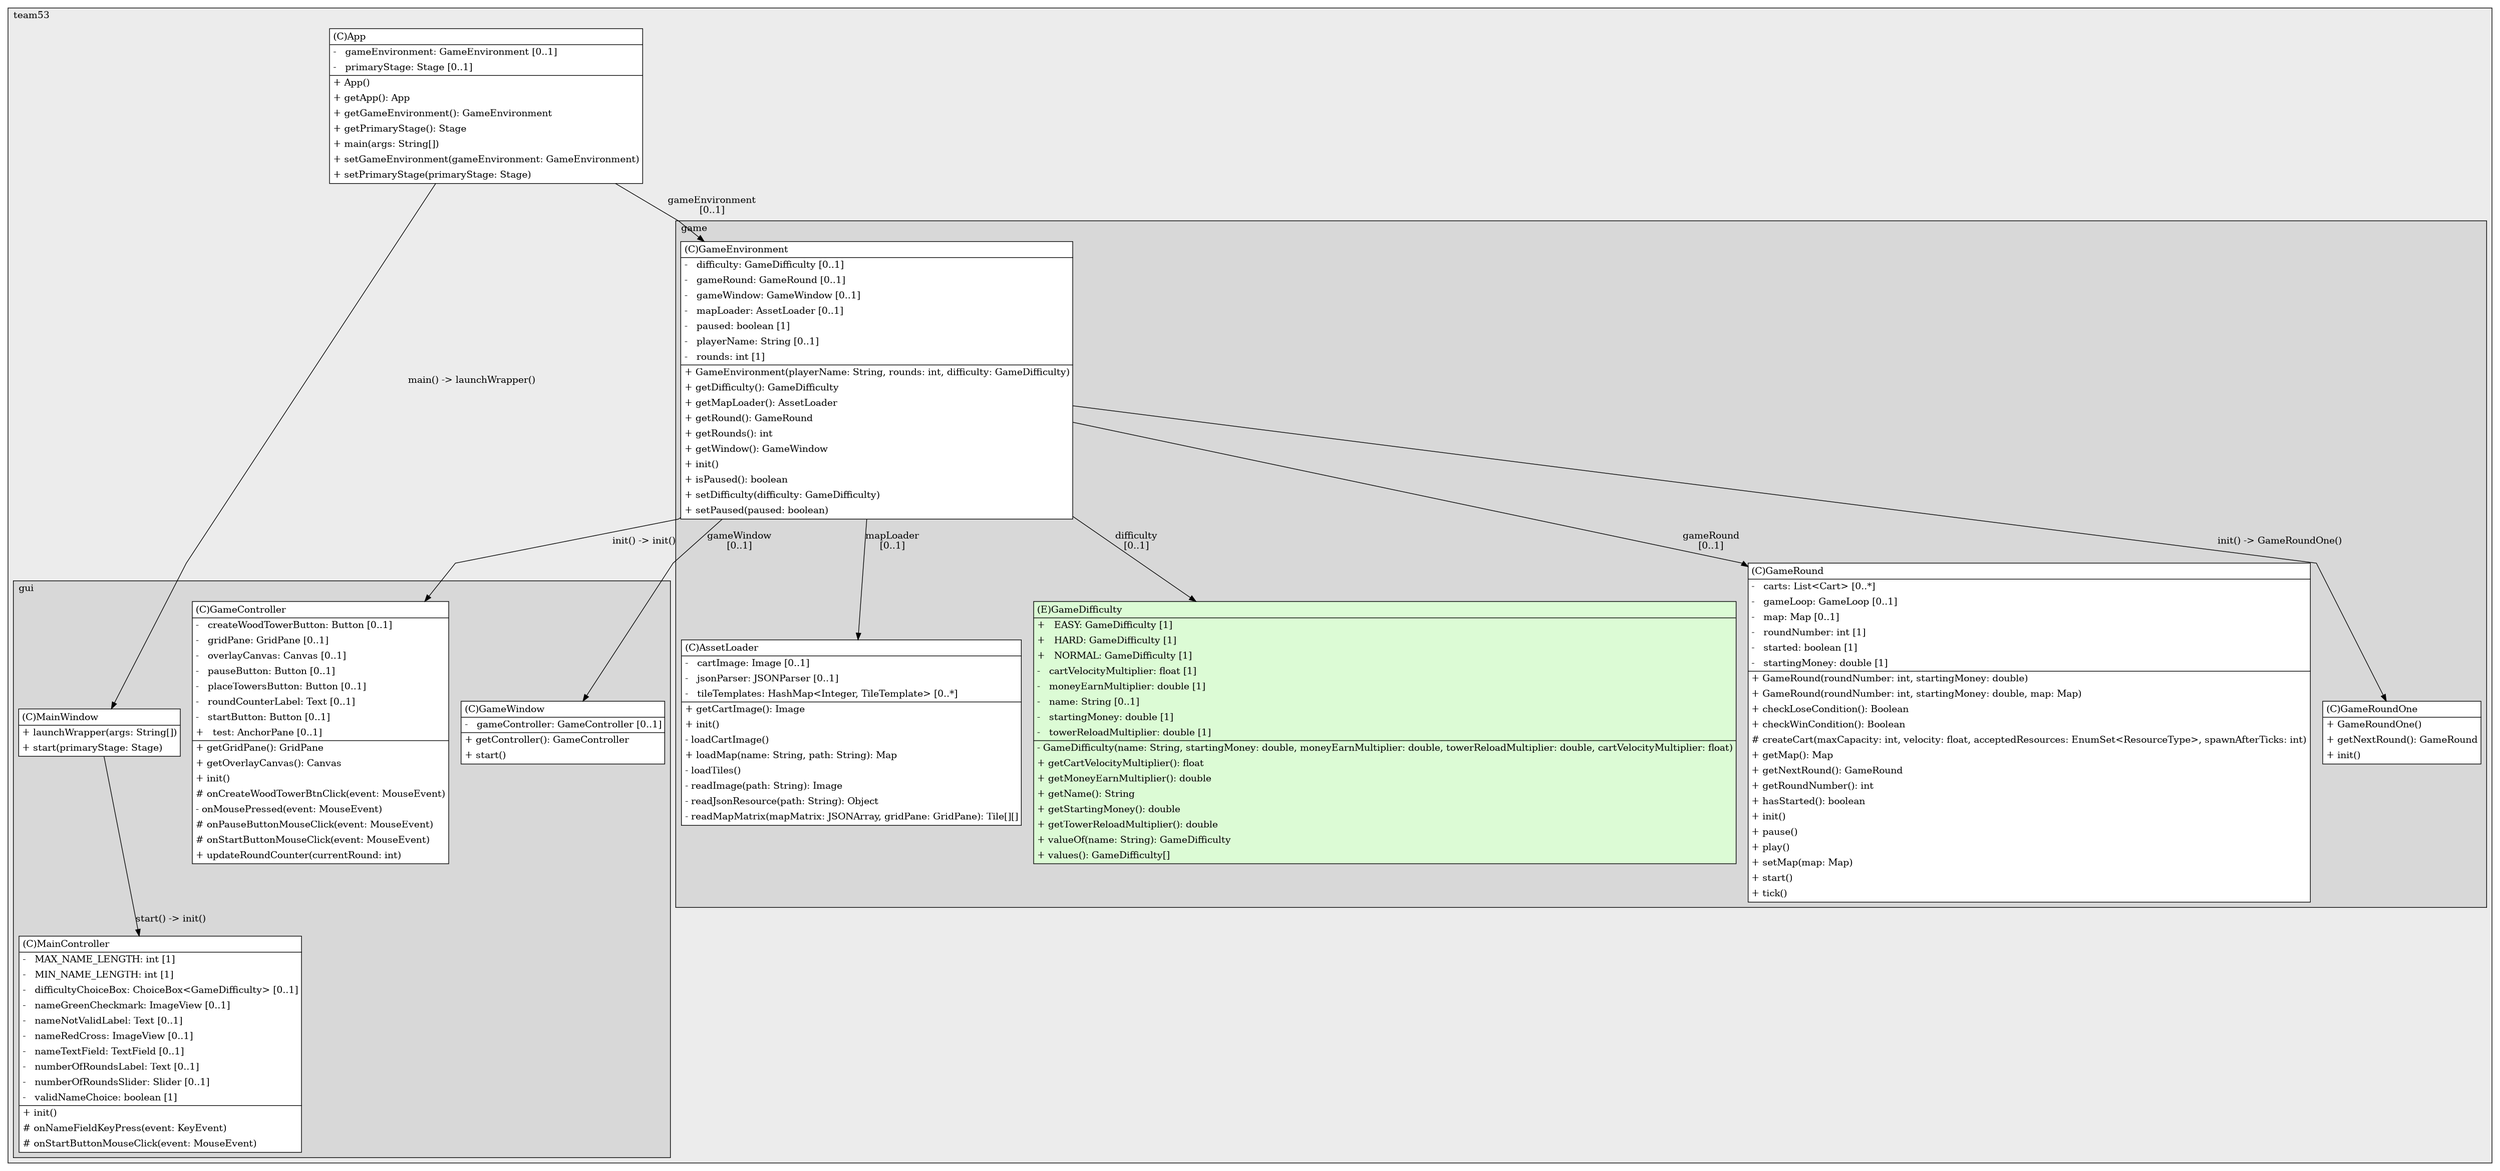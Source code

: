 @startuml

/' diagram meta data start
config=StructureConfiguration;
{
  "projectClassification": {
    "searchMode": "OpenProject", // OpenProject, AllProjects
    "includedProjects": "",
    "pathEndKeywords": "*.impl",
    "isClientPath": "",
    "isClientName": "",
    "isTestPath": "",
    "isTestName": "",
    "isMappingPath": "",
    "isMappingName": "",
    "isDataAccessPath": "",
    "isDataAccessName": "",
    "isDataStructurePath": "",
    "isDataStructureName": "",
    "isInterfaceStructuresPath": "",
    "isInterfaceStructuresName": "",
    "isEntryPointPath": "",
    "isEntryPointName": "",
    "treatFinalFieldsAsMandatory": false
  },
  "graphRestriction": {
    "classPackageExcludeFilter": "",
    "classPackageIncludeFilter": "",
    "classNameExcludeFilter": "",
    "classNameIncludeFilter": "",
    "methodNameExcludeFilter": "",
    "methodNameIncludeFilter": "",
    "removeByInheritance": "", // inheritance/annotation based filtering is done in a second step
    "removeByAnnotation": "",
    "removeByClassPackage": "", // cleanup the graph after inheritance/annotation based filtering is done
    "removeByClassName": "",
    "cutMappings": false,
    "cutEnum": false,
    "cutTests": false,
    "cutClient": false,
    "cutDataAccess": false,
    "cutInterfaceStructures": false,
    "cutDataStructures": false,
    "cutGetterAndSetter": false,
    "cutConstructors": false
  },
  "graphTraversal": {
    "forwardDepth": 3,
    "backwardDepth": 3,
    "classPackageExcludeFilter": "",
    "classPackageIncludeFilter": "",
    "classNameExcludeFilter": "",
    "classNameIncludeFilter": "",
    "methodNameExcludeFilter": "",
    "methodNameIncludeFilter": "",
    "hideMappings": false,
    "hideDataStructures": false,
    "hidePrivateMethods": true,
    "hideInterfaceCalls": true, // indirection: implementation -> interface (is hidden) -> implementation
    "onlyShowApplicationEntryPoints": false, // root node is included
    "useMethodCallsForStructureDiagram": "ForwardOnly" // ForwardOnly, BothDirections, No
  },
  "details": {
    "aggregation": "GroupByClass", // ByClass, GroupByClass, None
    "showClassGenericTypes": true,
    "showMethods": true,
    "showMethodParameterNames": true,
    "showMethodParameterTypes": true,
    "showMethodReturnType": true,
    "showPackageLevels": 2,
    "showDetailedClassStructure": true
  },
  "rootClass": "seng201.team53.App",
  "extensionCallbackMethod": "" // qualified.class.name#methodName - signature: public static String method(String)
}
diagram meta data end '/



digraph g {
    rankdir="TB"
    splines=polyline
    

'nodes 
subgraph cluster_877713989 { 
   	label=team53
	labeljust=l
	fillcolor="#ececec"
	style=filled
   
   App2030069793[
	label=<<TABLE BORDER="1" CELLBORDER="0" CELLPADDING="4" CELLSPACING="0">
<TR><TD ALIGN="LEFT" >(C)App</TD></TR>
<HR/>
<TR><TD ALIGN="LEFT" >-   gameEnvironment: GameEnvironment [0..1]</TD></TR>
<TR><TD ALIGN="LEFT" >-   primaryStage: Stage [0..1]</TD></TR>
<HR/>
<TR><TD ALIGN="LEFT" >+ App()</TD></TR>
<TR><TD ALIGN="LEFT" >+ getApp(): App</TD></TR>
<TR><TD ALIGN="LEFT" >+ getGameEnvironment(): GameEnvironment</TD></TR>
<TR><TD ALIGN="LEFT" >+ getPrimaryStage(): Stage</TD></TR>
<TR><TD ALIGN="LEFT" >+ main(args: String[])</TD></TR>
<TR><TD ALIGN="LEFT" >+ setGameEnvironment(gameEnvironment: GameEnvironment)</TD></TR>
<TR><TD ALIGN="LEFT" >+ setPrimaryStage(primaryStage: Stage)</TD></TR>
</TABLE>>
	style=filled
	margin=0
	shape=plaintext
	fillcolor="#FFFFFF"
];

subgraph cluster_1878411912 { 
   	label=gui
	labeljust=l
	fillcolor="#d8d8d8"
	style=filled
   
   GameController1267471890[
	label=<<TABLE BORDER="1" CELLBORDER="0" CELLPADDING="4" CELLSPACING="0">
<TR><TD ALIGN="LEFT" >(C)GameController</TD></TR>
<HR/>
<TR><TD ALIGN="LEFT" >-   createWoodTowerButton: Button [0..1]</TD></TR>
<TR><TD ALIGN="LEFT" >-   gridPane: GridPane [0..1]</TD></TR>
<TR><TD ALIGN="LEFT" >-   overlayCanvas: Canvas [0..1]</TD></TR>
<TR><TD ALIGN="LEFT" >-   pauseButton: Button [0..1]</TD></TR>
<TR><TD ALIGN="LEFT" >-   placeTowersButton: Button [0..1]</TD></TR>
<TR><TD ALIGN="LEFT" >-   roundCounterLabel: Text [0..1]</TD></TR>
<TR><TD ALIGN="LEFT" >-   startButton: Button [0..1]</TD></TR>
<TR><TD ALIGN="LEFT" >+   test: AnchorPane [0..1]</TD></TR>
<HR/>
<TR><TD ALIGN="LEFT" >+ getGridPane(): GridPane</TD></TR>
<TR><TD ALIGN="LEFT" >+ getOverlayCanvas(): Canvas</TD></TR>
<TR><TD ALIGN="LEFT" >+ init()</TD></TR>
<TR><TD ALIGN="LEFT" ># onCreateWoodTowerBtnClick(event: MouseEvent)</TD></TR>
<TR><TD ALIGN="LEFT" >- onMousePressed(event: MouseEvent)</TD></TR>
<TR><TD ALIGN="LEFT" ># onPauseButtonMouseClick(event: MouseEvent)</TD></TR>
<TR><TD ALIGN="LEFT" ># onStartButtonMouseClick(event: MouseEvent)</TD></TR>
<TR><TD ALIGN="LEFT" >+ updateRoundCounter(currentRound: int)</TD></TR>
</TABLE>>
	style=filled
	margin=0
	shape=plaintext
	fillcolor="#FFFFFF"
];

GameWindow1267471890[
	label=<<TABLE BORDER="1" CELLBORDER="0" CELLPADDING="4" CELLSPACING="0">
<TR><TD ALIGN="LEFT" >(C)GameWindow</TD></TR>
<HR/>
<TR><TD ALIGN="LEFT" >-   gameController: GameController [0..1]</TD></TR>
<HR/>
<TR><TD ALIGN="LEFT" >+ getController(): GameController</TD></TR>
<TR><TD ALIGN="LEFT" >+ start()</TD></TR>
</TABLE>>
	style=filled
	margin=0
	shape=plaintext
	fillcolor="#FFFFFF"
];

MainController1267471890[
	label=<<TABLE BORDER="1" CELLBORDER="0" CELLPADDING="4" CELLSPACING="0">
<TR><TD ALIGN="LEFT" >(C)MainController</TD></TR>
<HR/>
<TR><TD ALIGN="LEFT" >-   MAX_NAME_LENGTH: int [1]</TD></TR>
<TR><TD ALIGN="LEFT" >-   MIN_NAME_LENGTH: int [1]</TD></TR>
<TR><TD ALIGN="LEFT" >-   difficultyChoiceBox: ChoiceBox&lt;GameDifficulty&gt; [0..1]</TD></TR>
<TR><TD ALIGN="LEFT" >-   nameGreenCheckmark: ImageView [0..1]</TD></TR>
<TR><TD ALIGN="LEFT" >-   nameNotValidLabel: Text [0..1]</TD></TR>
<TR><TD ALIGN="LEFT" >-   nameRedCross: ImageView [0..1]</TD></TR>
<TR><TD ALIGN="LEFT" >-   nameTextField: TextField [0..1]</TD></TR>
<TR><TD ALIGN="LEFT" >-   numberOfRoundsLabel: Text [0..1]</TD></TR>
<TR><TD ALIGN="LEFT" >-   numberOfRoundsSlider: Slider [0..1]</TD></TR>
<TR><TD ALIGN="LEFT" >-   validNameChoice: boolean [1]</TD></TR>
<HR/>
<TR><TD ALIGN="LEFT" >+ init()</TD></TR>
<TR><TD ALIGN="LEFT" ># onNameFieldKeyPress(event: KeyEvent)</TD></TR>
<TR><TD ALIGN="LEFT" ># onStartButtonMouseClick(event: MouseEvent)</TD></TR>
</TABLE>>
	style=filled
	margin=0
	shape=plaintext
	fillcolor="#FFFFFF"
];

MainWindow1267471890[
	label=<<TABLE BORDER="1" CELLBORDER="0" CELLPADDING="4" CELLSPACING="0">
<TR><TD ALIGN="LEFT" >(C)MainWindow</TD></TR>
<HR/>
<TR><TD ALIGN="LEFT" >+ launchWrapper(args: String[])</TD></TR>
<TR><TD ALIGN="LEFT" >+ start(primaryStage: Stage)</TD></TR>
</TABLE>>
	style=filled
	margin=0
	shape=plaintext
	fillcolor="#FFFFFF"
];
} 

subgraph cluster_1898791867 { 
   	label=game
	labeljust=l
	fillcolor="#d8d8d8"
	style=filled
   
   AssetLoader892579981[
	label=<<TABLE BORDER="1" CELLBORDER="0" CELLPADDING="4" CELLSPACING="0">
<TR><TD ALIGN="LEFT" >(C)AssetLoader</TD></TR>
<HR/>
<TR><TD ALIGN="LEFT" >-   cartImage: Image [0..1]</TD></TR>
<TR><TD ALIGN="LEFT" >-   jsonParser: JSONParser [0..1]</TD></TR>
<TR><TD ALIGN="LEFT" >-   tileTemplates: HashMap&lt;Integer, TileTemplate&gt; [0..*]</TD></TR>
<HR/>
<TR><TD ALIGN="LEFT" >+ getCartImage(): Image</TD></TR>
<TR><TD ALIGN="LEFT" >+ init()</TD></TR>
<TR><TD ALIGN="LEFT" >- loadCartImage()</TD></TR>
<TR><TD ALIGN="LEFT" >+ loadMap(name: String, path: String): Map</TD></TR>
<TR><TD ALIGN="LEFT" >- loadTiles()</TD></TR>
<TR><TD ALIGN="LEFT" >- readImage(path: String): Image</TD></TR>
<TR><TD ALIGN="LEFT" >- readJsonResource(path: String): Object</TD></TR>
<TR><TD ALIGN="LEFT" >- readMapMatrix(mapMatrix: JSONArray, gridPane: GridPane): Tile[][]</TD></TR>
</TABLE>>
	style=filled
	margin=0
	shape=plaintext
	fillcolor="#FFFFFF"
];

GameDifficulty636941921[
	label=<<TABLE BORDER="1" CELLBORDER="0" CELLPADDING="4" CELLSPACING="0">
<TR><TD ALIGN="LEFT" >(E)GameDifficulty</TD></TR>
<HR/>
<TR><TD ALIGN="LEFT" >+   EASY: GameDifficulty [1]</TD></TR>
<TR><TD ALIGN="LEFT" >+   HARD: GameDifficulty [1]</TD></TR>
<TR><TD ALIGN="LEFT" >+   NORMAL: GameDifficulty [1]</TD></TR>
<TR><TD ALIGN="LEFT" >-   cartVelocityMultiplier: float [1]</TD></TR>
<TR><TD ALIGN="LEFT" >-   moneyEarnMultiplier: double [1]</TD></TR>
<TR><TD ALIGN="LEFT" >-   name: String [0..1]</TD></TR>
<TR><TD ALIGN="LEFT" >-   startingMoney: double [1]</TD></TR>
<TR><TD ALIGN="LEFT" >-   towerReloadMultiplier: double [1]</TD></TR>
<HR/>
<TR><TD ALIGN="LEFT" >- GameDifficulty(name: String, startingMoney: double, moneyEarnMultiplier: double, towerReloadMultiplier: double, cartVelocityMultiplier: float)</TD></TR>
<TR><TD ALIGN="LEFT" >+ getCartVelocityMultiplier(): float</TD></TR>
<TR><TD ALIGN="LEFT" >+ getMoneyEarnMultiplier(): double</TD></TR>
<TR><TD ALIGN="LEFT" >+ getName(): String</TD></TR>
<TR><TD ALIGN="LEFT" >+ getStartingMoney(): double</TD></TR>
<TR><TD ALIGN="LEFT" >+ getTowerReloadMultiplier(): double</TD></TR>
<TR><TD ALIGN="LEFT" >+ valueOf(name: String): GameDifficulty</TD></TR>
<TR><TD ALIGN="LEFT" >+ values(): GameDifficulty[]</TD></TR>
</TABLE>>
	style=filled
	margin=0
	shape=plaintext
	fillcolor="#DCFBD5"
];

GameEnvironment636941921[
	label=<<TABLE BORDER="1" CELLBORDER="0" CELLPADDING="4" CELLSPACING="0">
<TR><TD ALIGN="LEFT" >(C)GameEnvironment</TD></TR>
<HR/>
<TR><TD ALIGN="LEFT" >-   difficulty: GameDifficulty [0..1]</TD></TR>
<TR><TD ALIGN="LEFT" >-   gameRound: GameRound [0..1]</TD></TR>
<TR><TD ALIGN="LEFT" >-   gameWindow: GameWindow [0..1]</TD></TR>
<TR><TD ALIGN="LEFT" >-   mapLoader: AssetLoader [0..1]</TD></TR>
<TR><TD ALIGN="LEFT" >-   paused: boolean [1]</TD></TR>
<TR><TD ALIGN="LEFT" >-   playerName: String [0..1]</TD></TR>
<TR><TD ALIGN="LEFT" >-   rounds: int [1]</TD></TR>
<HR/>
<TR><TD ALIGN="LEFT" >+ GameEnvironment(playerName: String, rounds: int, difficulty: GameDifficulty)</TD></TR>
<TR><TD ALIGN="LEFT" >+ getDifficulty(): GameDifficulty</TD></TR>
<TR><TD ALIGN="LEFT" >+ getMapLoader(): AssetLoader</TD></TR>
<TR><TD ALIGN="LEFT" >+ getRound(): GameRound</TD></TR>
<TR><TD ALIGN="LEFT" >+ getRounds(): int</TD></TR>
<TR><TD ALIGN="LEFT" >+ getWindow(): GameWindow</TD></TR>
<TR><TD ALIGN="LEFT" >+ init()</TD></TR>
<TR><TD ALIGN="LEFT" >+ isPaused(): boolean</TD></TR>
<TR><TD ALIGN="LEFT" >+ setDifficulty(difficulty: GameDifficulty)</TD></TR>
<TR><TD ALIGN="LEFT" >+ setPaused(paused: boolean)</TD></TR>
</TABLE>>
	style=filled
	margin=0
	shape=plaintext
	fillcolor="#FFFFFF"
];

GameRound1219054465[
	label=<<TABLE BORDER="1" CELLBORDER="0" CELLPADDING="4" CELLSPACING="0">
<TR><TD ALIGN="LEFT" >(C)GameRound</TD></TR>
<HR/>
<TR><TD ALIGN="LEFT" >-   carts: List&lt;Cart&gt; [0..*]</TD></TR>
<TR><TD ALIGN="LEFT" >-   gameLoop: GameLoop [0..1]</TD></TR>
<TR><TD ALIGN="LEFT" >-   map: Map [0..1]</TD></TR>
<TR><TD ALIGN="LEFT" >-   roundNumber: int [1]</TD></TR>
<TR><TD ALIGN="LEFT" >-   started: boolean [1]</TD></TR>
<TR><TD ALIGN="LEFT" >-   startingMoney: double [1]</TD></TR>
<HR/>
<TR><TD ALIGN="LEFT" >+ GameRound(roundNumber: int, startingMoney: double)</TD></TR>
<TR><TD ALIGN="LEFT" >+ GameRound(roundNumber: int, startingMoney: double, map: Map)</TD></TR>
<TR><TD ALIGN="LEFT" >+ checkLoseCondition(): Boolean</TD></TR>
<TR><TD ALIGN="LEFT" >+ checkWinCondition(): Boolean</TD></TR>
<TR><TD ALIGN="LEFT" ># createCart(maxCapacity: int, velocity: float, acceptedResources: EnumSet&lt;ResourceType&gt;, spawnAfterTicks: int)</TD></TR>
<TR><TD ALIGN="LEFT" >+ getMap(): Map</TD></TR>
<TR><TD ALIGN="LEFT" >+ getNextRound(): GameRound</TD></TR>
<TR><TD ALIGN="LEFT" >+ getRoundNumber(): int</TD></TR>
<TR><TD ALIGN="LEFT" >+ hasStarted(): boolean</TD></TR>
<TR><TD ALIGN="LEFT" >+ init()</TD></TR>
<TR><TD ALIGN="LEFT" >+ pause()</TD></TR>
<TR><TD ALIGN="LEFT" >+ play()</TD></TR>
<TR><TD ALIGN="LEFT" >+ setMap(map: Map)</TD></TR>
<TR><TD ALIGN="LEFT" >+ start()</TD></TR>
<TR><TD ALIGN="LEFT" >+ tick()</TD></TR>
</TABLE>>
	style=filled
	margin=0
	shape=plaintext
	fillcolor="#FFFFFF"
];

GameRoundOne1219054465[
	label=<<TABLE BORDER="1" CELLBORDER="0" CELLPADDING="4" CELLSPACING="0">
<TR><TD ALIGN="LEFT" >(C)GameRoundOne</TD></TR>
<HR/>
<TR><TD ALIGN="LEFT" >+ GameRoundOne()</TD></TR>
<TR><TD ALIGN="LEFT" >+ getNextRound(): GameRound</TD></TR>
<TR><TD ALIGN="LEFT" >+ init()</TD></TR>
</TABLE>>
	style=filled
	margin=0
	shape=plaintext
	fillcolor="#FFFFFF"
];
} 
} 

'edges    
App2030069793 -> GameEnvironment636941921[label="gameEnvironment
[0..1]"];
App2030069793 -> MainWindow1267471890[label="main() -> launchWrapper()"];
GameEnvironment636941921 -> AssetLoader892579981[label="mapLoader
[0..1]"];
GameEnvironment636941921 -> GameController1267471890[label="init() -> init()"];
GameEnvironment636941921 -> GameDifficulty636941921[label="difficulty
[0..1]"];
GameEnvironment636941921 -> GameRound1219054465[label="gameRound
[0..1]"];
GameEnvironment636941921 -> GameRoundOne1219054465[label="init() -> GameRoundOne()"];
GameEnvironment636941921 -> GameWindow1267471890[label="gameWindow
[0..1]"];
MainWindow1267471890 -> MainController1267471890[label="start() -> init()"];
    
}
@enduml
